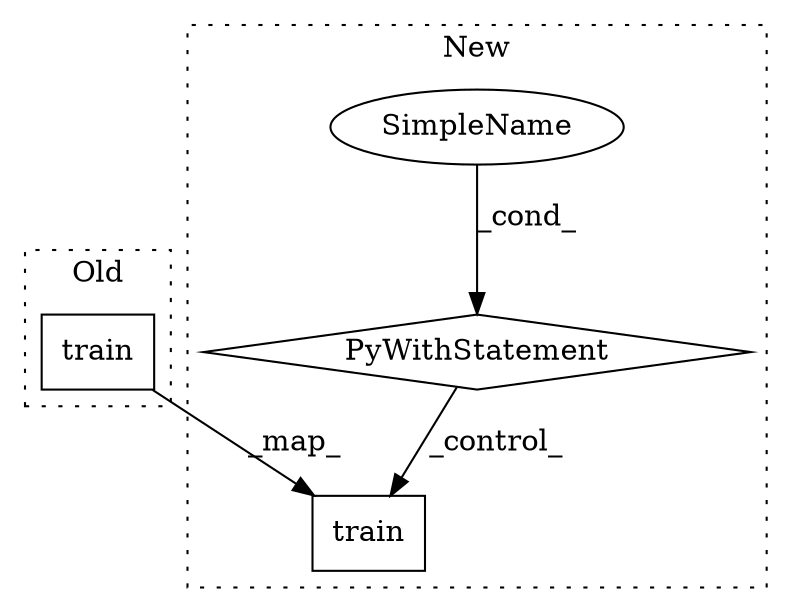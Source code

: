 digraph G {
subgraph cluster0 {
1 [label="train" a="32" s="4182,4201" l="6,1" shape="box"];
label = "Old";
style="dotted";
}
subgraph cluster1 {
2 [label="train" a="32" s="4515,4534" l="6,1" shape="box"];
3 [label="SimpleName" a="42" s="" l="" shape="ellipse"];
4 [label="PyWithStatement" a="104" s="4472,4499" l="10,2" shape="diamond"];
label = "New";
style="dotted";
}
1 -> 2 [label="_map_"];
3 -> 4 [label="_cond_"];
4 -> 2 [label="_control_"];
}